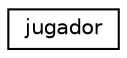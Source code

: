 digraph "Graphical Class Hierarchy"
{
  edge [fontname="Helvetica",fontsize="10",labelfontname="Helvetica",labelfontsize="10"];
  node [fontname="Helvetica",fontsize="10",shape=record];
  rankdir="LR";
  Node1 [label="jugador",height=0.2,width=0.4,color="black", fillcolor="white", style="filled",URL="$classjugador.html"];
}
